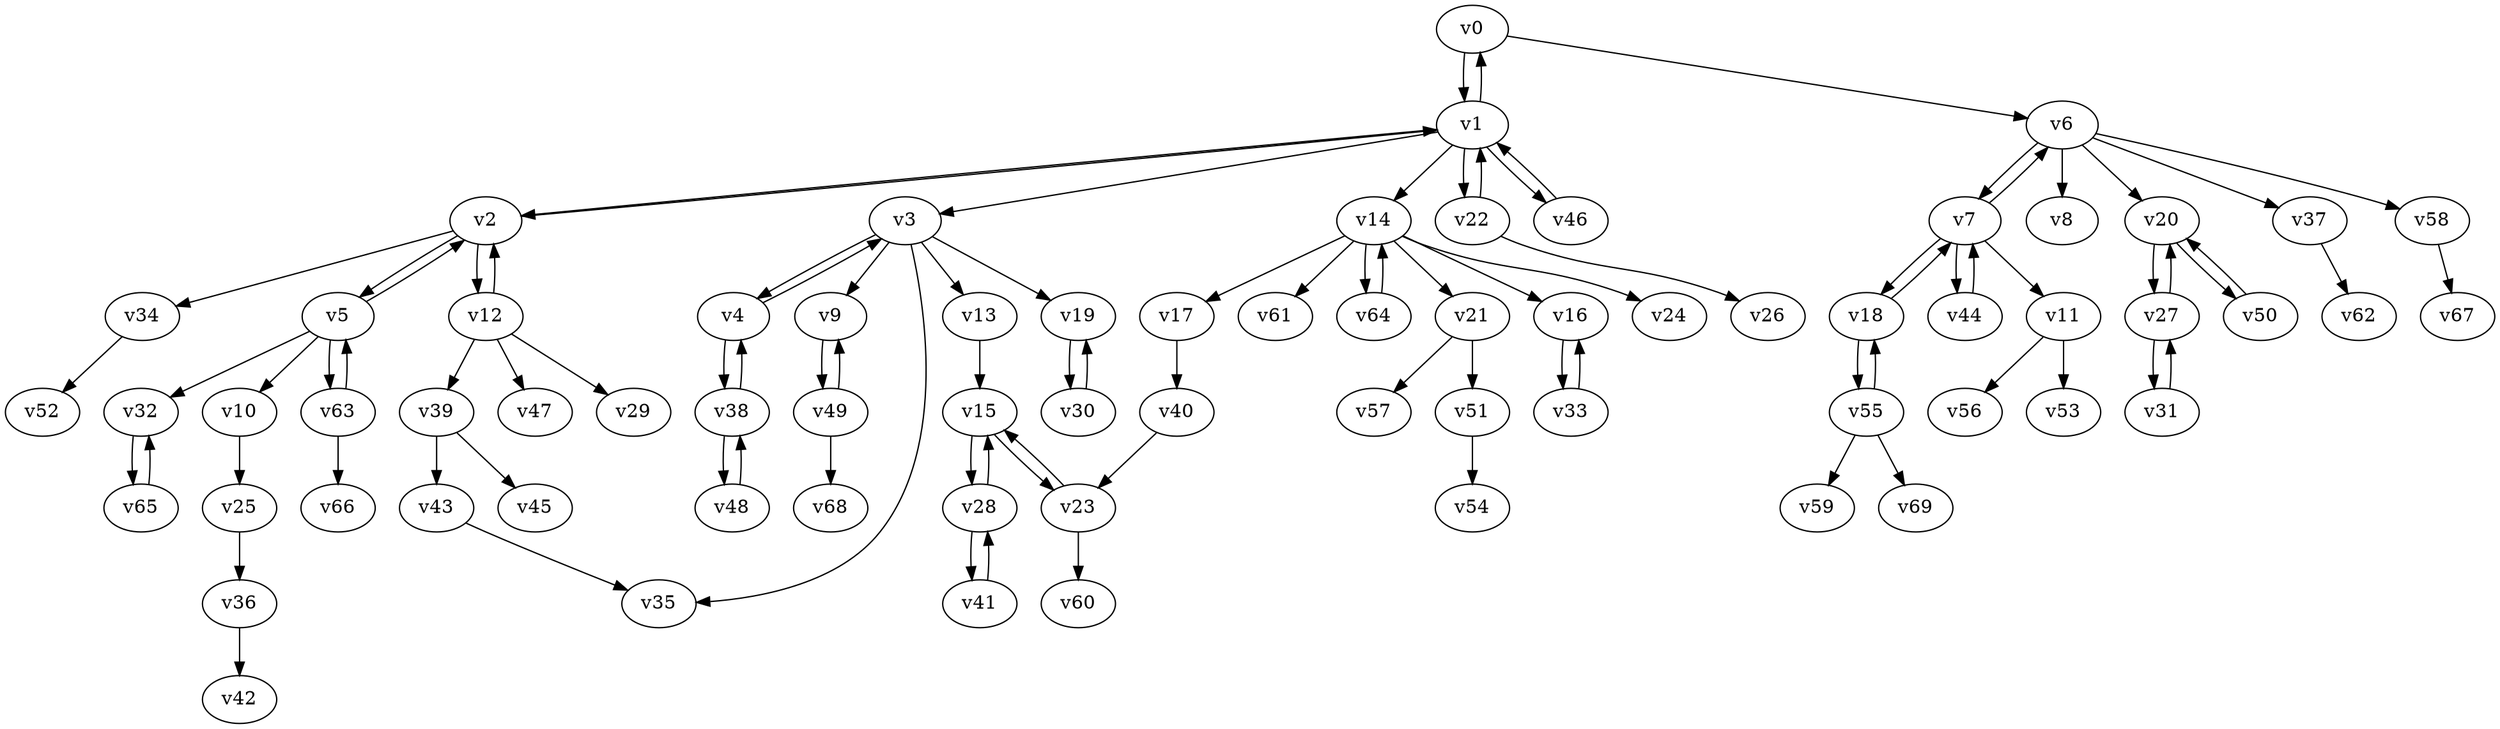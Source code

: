 digraph test091 {
    v0 [name="v0", player=0, weight=11];
    v1 [name="v1", player=1, weight=8];
    v2 [name="v2", player=0, weight=13];
    v3 [name="v3", player=1, weight=6];
    v4 [name="v4", player=0, weight=6];
    v5 [name="v5", player=1, weight=3];
    v6 [name="v6", player=0, weight=7];
    v7 [name="v7", player=1, weight=0];
    v8 [name="v8", player=0, weight=1];
    v9 [name="v9", player=1, weight=12];
    v10 [name="v10", player=0, weight=16];
    v11 [name="v11", player=1, weight=8];
    v12 [name="v12", player=0, weight=10];
    v13 [name="v13", player=1, weight=8];
    v14 [name="v14", player=0, weight=0];
    v15 [name="v15", player=1, weight=11];
    v16 [name="v16", player=0, weight=4];
    v17 [name="v17", player=1, weight=15];
    v18 [name="v18", player=0, weight=-1];
    v19 [name="v19", player=1, weight=9];
    v20 [name="v20", player=0, weight=9];
    v21 [name="v21", player=1, weight=-1];
    v22 [name="v22", player=0, weight=6];
    v23 [name="v23", player=1, weight=4];
    v24 [name="v24", player=0, weight=11];
    v25 [name="v25", player=1, weight=10];
    v26 [name="v26", player=0, weight=14];
    v27 [name="v27", player=1, weight=13];
    v28 [name="v28", player=0, weight=3];
    v29 [name="v29", player=1, weight=14];
    v30 [name="v30", player=0, weight=6];
    v31 [name="v31", player=1, weight=7];
    v32 [name="v32", player=0, weight=9];
    v33 [name="v33", player=1, weight=6];
    v34 [name="v34", player=0, weight=-3];
    v35 [name="v35", player=1, weight=15];
    v36 [name="v36", player=0, weight=2];
    v37 [name="v37", player=1, weight=7];
    v38 [name="v38", player=0, weight=16];
    v39 [name="v39", player=1, weight=7];
    v40 [name="v40", player=0, weight=11];
    v41 [name="v41", player=1, weight=4];
    v42 [name="v42", player=0, weight=8];
    v43 [name="v43", player=1, weight=7];
    v44 [name="v44", player=0, weight=2];
    v45 [name="v45", player=1, weight=10];
    v46 [name="v46", player=0, weight=6];
    v47 [name="v47", player=1, weight=0];
    v48 [name="v48", player=0, weight=12];
    v49 [name="v49", player=1, weight=1];
    v50 [name="v50", player=0, weight=4];
    v51 [name="v51", player=1, weight=15];
    v52 [name="v52", player=0, weight=3];
    v53 [name="v53", player=1, weight=16];
    v54 [name="v54", player=0, weight=5];
    v55 [name="v55", player=1, weight=6];
    v56 [name="v56", player=0, weight=2];
    v57 [name="v57", player=1, weight=10];
    v58 [name="v58", player=0, weight=13];
    v59 [name="v59", player=1, weight=10];
    v60 [name="v60", player=0, weight=7];
    v61 [name="v61", player=1, weight=5];
    v62 [name="v62", player=0, weight=8];
    v63 [name="v63", player=1, weight=9];
    v64 [name="v64", player=0, weight=4];
    v65 [name="v65", player=1, weight=7];
    v66 [name="v66", player=0, weight=18];
    v67 [name="v67", player=1, weight=2];
    v68 [name="v68", player=0, weight=0];
    v69 [name="v69", player=1, weight=11];
    v0 -> v1;
    v1 -> v0;
    v1 -> v2;
    v2 -> v1;
    v1 -> v3;
    v3 -> v4;
    v4 -> v3;
    v2 -> v5;
    v5 -> v2;
    v0 -> v6;
    v6 -> v7;
    v7 -> v6;
    v6 -> v8;
    v3 -> v9;
    v5 -> v10;
    v7 -> v11;
    v2 -> v12;
    v12 -> v2;
    v3 -> v13;
    v1 -> v14;
    v13 -> v15;
    v14 -> v16;
    v14 -> v17;
    v7 -> v18;
    v18 -> v7;
    v3 -> v19;
    v6 -> v20;
    v14 -> v21;
    v1 -> v22;
    v22 -> v1;
    v15 -> v23;
    v23 -> v15;
    v14 -> v24;
    v10 -> v25;
    v22 -> v26;
    v20 -> v27;
    v27 -> v20;
    v15 -> v28;
    v28 -> v15;
    v12 -> v29;
    v19 -> v30;
    v30 -> v19;
    v27 -> v31;
    v31 -> v27;
    v5 -> v32;
    v16 -> v33;
    v33 -> v16;
    v2 -> v34;
    v3 -> v35;
    v25 -> v36;
    v6 -> v37;
    v4 -> v38;
    v38 -> v4;
    v12 -> v39;
    v17 -> v40;
    v28 -> v41;
    v41 -> v28;
    v36 -> v42;
    v39 -> v43;
    v7 -> v44;
    v44 -> v7;
    v39 -> v45;
    v1 -> v46;
    v46 -> v1;
    v12 -> v47;
    v38 -> v48;
    v48 -> v38;
    v9 -> v49;
    v49 -> v9;
    v20 -> v50;
    v50 -> v20;
    v21 -> v51;
    v34 -> v52;
    v11 -> v53;
    v51 -> v54;
    v18 -> v55;
    v55 -> v18;
    v11 -> v56;
    v21 -> v57;
    v6 -> v58;
    v55 -> v59;
    v23 -> v60;
    v14 -> v61;
    v37 -> v62;
    v5 -> v63;
    v63 -> v5;
    v14 -> v64;
    v64 -> v14;
    v32 -> v65;
    v65 -> v32;
    v63 -> v66;
    v58 -> v67;
    v49 -> v68;
    v55 -> v69;
    v43 -> v35;
    v40 -> v23;
}
